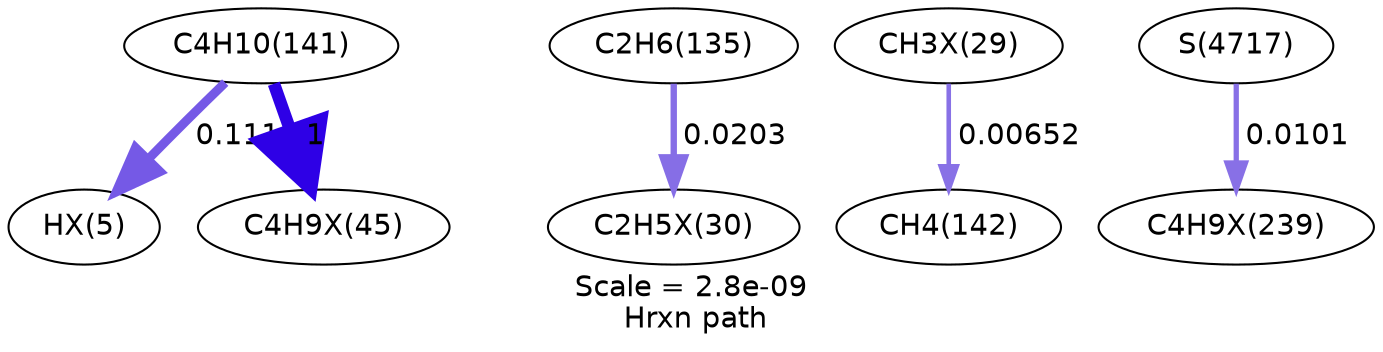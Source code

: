 digraph reaction_paths {
center=1;
s15 -> s53[fontname="Helvetica", style="setlinewidth(4.34)", arrowsize=2.17, color="0.7, 0.611, 0.9"
, label=" 0.111"];
s12 -> s57[fontname="Helvetica", style="setlinewidth(3.06)", arrowsize=1.53, color="0.7, 0.52, 0.9"
, label=" 0.0203"];
s56 -> s16[fontname="Helvetica", style="setlinewidth(2.2)", arrowsize=1.1, color="0.7, 0.507, 0.9"
, label=" 0.00652"];
s15 -> s66[fontname="Helvetica", style="setlinewidth(6)", arrowsize=3, color="0.7, 1.5, 0.9"
, label=" 1"];
s49 -> s93[fontname="Helvetica", style="setlinewidth(2.53)", arrowsize=1.26, color="0.7, 0.51, 0.9"
, label=" 0.0101"];
s12 [ fontname="Helvetica", label="C2H6(135)"];
s15 [ fontname="Helvetica", label="C4H10(141)"];
s16 [ fontname="Helvetica", label="CH4(142)"];
s49 [ fontname="Helvetica", label="S(4717)"];
s53 [ fontname="Helvetica", label="HX(5)"];
s56 [ fontname="Helvetica", label="CH3X(29)"];
s57 [ fontname="Helvetica", label="C2H5X(30)"];
s66 [ fontname="Helvetica", label="C4H9X(45)"];
s93 [ fontname="Helvetica", label="C4H9X(239)"];
 label = "Scale = 2.8e-09\l Hrxn path";
 fontname = "Helvetica";
}
